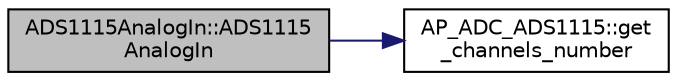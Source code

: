 digraph "ADS1115AnalogIn::ADS1115AnalogIn"
{
 // INTERACTIVE_SVG=YES
  edge [fontname="Helvetica",fontsize="10",labelfontname="Helvetica",labelfontsize="10"];
  node [fontname="Helvetica",fontsize="10",shape=record];
  rankdir="LR";
  Node1 [label="ADS1115AnalogIn::ADS1115\lAnalogIn",height=0.2,width=0.4,color="black", fillcolor="grey75", style="filled", fontcolor="black"];
  Node1 -> Node2 [color="midnightblue",fontsize="10",style="solid",fontname="Helvetica"];
  Node2 [label="AP_ADC_ADS1115::get\l_channels_number",height=0.2,width=0.4,color="black", fillcolor="white", style="filled",URL="$classAP__ADC__ADS1115.html#ab7fa2c745d9e36ef8fd3f4dc49f1c347"];
}
